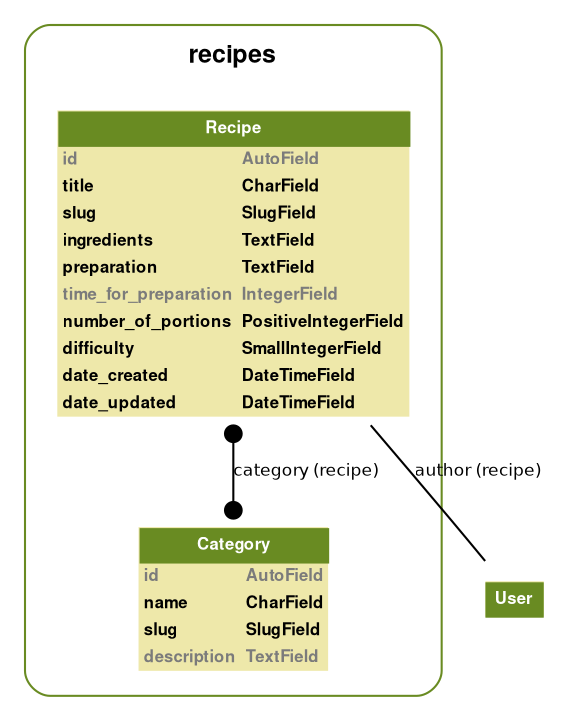 
digraph name {
  fontname = "Helvetica"
  fontsize = 8

  node [
    fontname = "Helvetica"
    fontsize = 8
    shape = "plaintext"
  ]
  edge [
    fontname = "Helvetica"
    fontsize = 8
  ]



subgraph cluster_recipes_models {
  label=<
        <TABLE BORDER="0" CELLBORDER="0" CELLSPACING="0">
        <TR><TD COLSPAN="2" CELLPADDING="4" ALIGN="CENTER"
        ><FONT FACE="Helvetica Bold" COLOR="Black" POINT-SIZE="12"
        >recipes</FONT></TD></TR>
        </TABLE>
        >
  color=olivedrab4
  style="rounded"


    recipes_models_Category [label=<
    <TABLE BGCOLOR="palegoldenrod" BORDER="0" CELLBORDER="0" CELLSPACING="0">
     <TR><TD COLSPAN="2" CELLPADDING="4" ALIGN="CENTER" BGCOLOR="olivedrab4"
     ><FONT FACE="Helvetica Bold" COLOR="white"
     >Category</FONT></TD></TR>
    
        
        <TR><TD ALIGN="LEFT" BORDER="0"
        ><FONT COLOR="#7B7B7B" FACE="Helvetica Bold">id</FONT
        ></TD>
        <TD ALIGN="LEFT"
        ><FONT COLOR="#7B7B7B" FACE="Helvetica Bold">AutoField</FONT
        ></TD></TR>
        
        <TR><TD ALIGN="LEFT" BORDER="0"
        ><FONT FACE="Helvetica Bold">name</FONT
        ></TD>
        <TD ALIGN="LEFT"
        ><FONT FACE="Helvetica Bold">CharField</FONT
        ></TD></TR>
        
        <TR><TD ALIGN="LEFT" BORDER="0"
        ><FONT FACE="Helvetica Bold">slug</FONT
        ></TD>
        <TD ALIGN="LEFT"
        ><FONT FACE="Helvetica Bold">SlugField</FONT
        ></TD></TR>
        
        <TR><TD ALIGN="LEFT" BORDER="0"
        ><FONT COLOR="#7B7B7B" FACE="Helvetica Bold">description</FONT
        ></TD>
        <TD ALIGN="LEFT"
        ><FONT COLOR="#7B7B7B" FACE="Helvetica Bold">TextField</FONT
        ></TD></TR>
        
    
    </TABLE>
    >]

    recipes_models_Recipe [label=<
    <TABLE BGCOLOR="palegoldenrod" BORDER="0" CELLBORDER="0" CELLSPACING="0">
     <TR><TD COLSPAN="2" CELLPADDING="4" ALIGN="CENTER" BGCOLOR="olivedrab4"
     ><FONT FACE="Helvetica Bold" COLOR="white"
     >Recipe</FONT></TD></TR>
    
        
        <TR><TD ALIGN="LEFT" BORDER="0"
        ><FONT COLOR="#7B7B7B" FACE="Helvetica Bold">id</FONT
        ></TD>
        <TD ALIGN="LEFT"
        ><FONT COLOR="#7B7B7B" FACE="Helvetica Bold">AutoField</FONT
        ></TD></TR>
        
        <TR><TD ALIGN="LEFT" BORDER="0"
        ><FONT FACE="Helvetica Bold">title</FONT
        ></TD>
        <TD ALIGN="LEFT"
        ><FONT FACE="Helvetica Bold">CharField</FONT
        ></TD></TR>
        
        <TR><TD ALIGN="LEFT" BORDER="0"
        ><FONT FACE="Helvetica Bold">slug</FONT
        ></TD>
        <TD ALIGN="LEFT"
        ><FONT FACE="Helvetica Bold">SlugField</FONT
        ></TD></TR>
        
        <TR><TD ALIGN="LEFT" BORDER="0"
        ><FONT FACE="Helvetica Bold">ingredients</FONT
        ></TD>
        <TD ALIGN="LEFT"
        ><FONT FACE="Helvetica Bold">TextField</FONT
        ></TD></TR>
        
        <TR><TD ALIGN="LEFT" BORDER="0"
        ><FONT FACE="Helvetica Bold">preparation</FONT
        ></TD>
        <TD ALIGN="LEFT"
        ><FONT FACE="Helvetica Bold">TextField</FONT
        ></TD></TR>
        
        <TR><TD ALIGN="LEFT" BORDER="0"
        ><FONT COLOR="#7B7B7B" FACE="Helvetica Bold">time_for_preparation</FONT
        ></TD>
        <TD ALIGN="LEFT"
        ><FONT COLOR="#7B7B7B" FACE="Helvetica Bold">IntegerField</FONT
        ></TD></TR>
        
        <TR><TD ALIGN="LEFT" BORDER="0"
        ><FONT FACE="Helvetica Bold">number_of_portions</FONT
        ></TD>
        <TD ALIGN="LEFT"
        ><FONT FACE="Helvetica Bold">PositiveIntegerField</FONT
        ></TD></TR>
        
        <TR><TD ALIGN="LEFT" BORDER="0"
        ><FONT FACE="Helvetica Bold">difficulty</FONT
        ></TD>
        <TD ALIGN="LEFT"
        ><FONT FACE="Helvetica Bold">SmallIntegerField</FONT
        ></TD></TR>
        
        <TR><TD ALIGN="LEFT" BORDER="0"
        ><FONT FACE="Helvetica Bold">date_created</FONT
        ></TD>
        <TD ALIGN="LEFT"
        ><FONT FACE="Helvetica Bold">DateTimeField</FONT
        ></TD></TR>
        
        <TR><TD ALIGN="LEFT" BORDER="0"
        ><FONT FACE="Helvetica Bold">date_updated</FONT
        ></TD>
        <TD ALIGN="LEFT"
        ><FONT FACE="Helvetica Bold">DateTimeField</FONT
        ></TD></TR>
        
    
    </TABLE>
    >]


}


  

  
  
  django_contrib_auth_models_User [label=<
      <TABLE BGCOLOR="palegoldenrod" BORDER="0" CELLBORDER="0" CELLSPACING="0">
      <TR><TD COLSPAN="2" CELLPADDING="4" ALIGN="CENTER" BGCOLOR="olivedrab4"
      ><FONT FACE="Helvetica Bold" COLOR="white"
      >User</FONT></TD></TR>
      </TABLE>
      >]
  
  recipes_models_Recipe -> django_contrib_auth_models_User
  [label="author (recipe)"] [arrowhead=none, arrowtail=dot];
  
  
  recipes_models_Recipe -> recipes_models_Category
  [label="category (recipe)"] [arrowhead=dot arrowtail=dot, dir=both];
  

}
